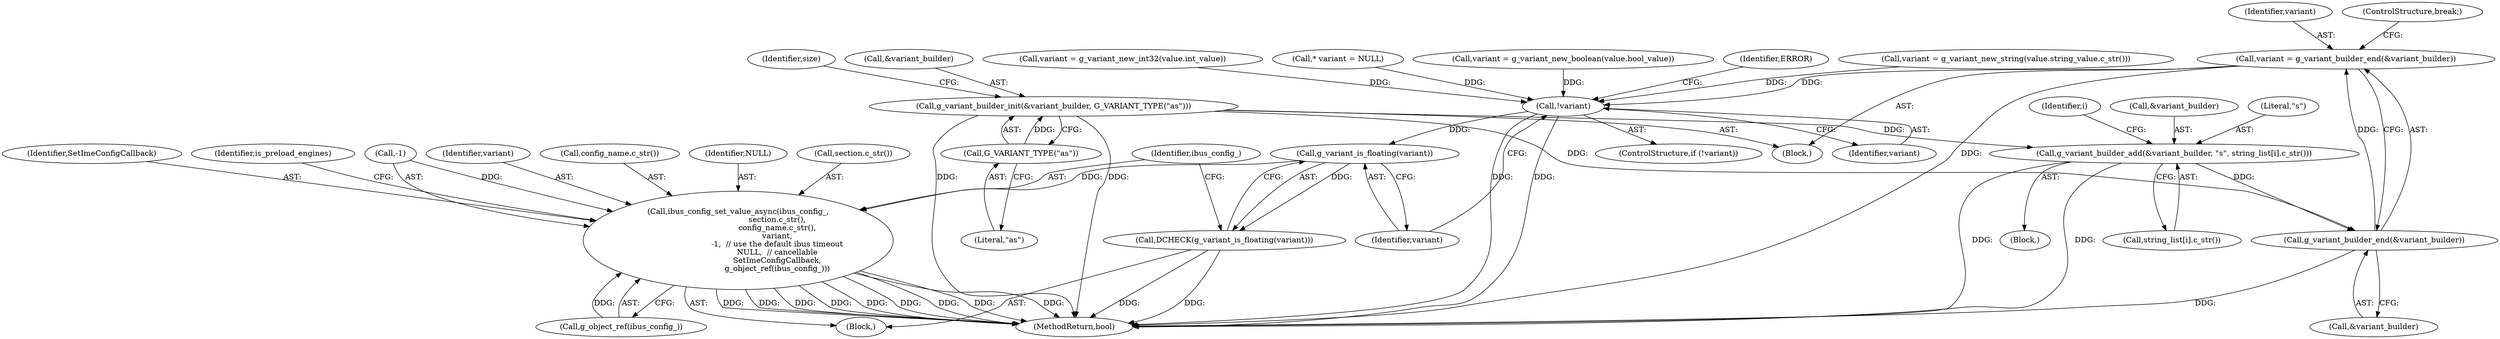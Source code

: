 digraph "0_Chrome_dc7b094a338c6c521f918f478e993f0f74bbea0d_71@pointer" {
"1000216" [label="(Call,variant = g_variant_builder_end(&variant_builder))"];
"1000218" [label="(Call,g_variant_builder_end(&variant_builder))"];
"1000211" [label="(Call,g_variant_builder_add(&variant_builder, \"s\", string_list[i].c_str()))"];
"1000191" [label="(Call,g_variant_builder_init(&variant_builder, G_VARIANT_TYPE(\"as\")))"];
"1000194" [label="(Call,G_VARIANT_TYPE(\"as\"))"];
"1000223" [label="(Call,!variant)"];
"1000233" [label="(Call,g_variant_is_floating(variant))"];
"1000232" [label="(Call,DCHECK(g_variant_is_floating(variant)))"];
"1000235" [label="(Call,ibus_config_set_value_async(ibus_config_,\n                                section.c_str(),\n                                config_name.c_str(),\n                                variant,\n                                -1,  // use the default ibus timeout\n                                NULL,  // cancellable\n                                SetImeConfigCallback,\n                                g_object_ref(ibus_config_)))"];
"1000238" [label="(Call,config_name.c_str())"];
"1000191" [label="(Call,g_variant_builder_init(&variant_builder, G_VARIANT_TYPE(\"as\")))"];
"1000159" [label="(Call,* variant = NULL)"];
"1000210" [label="(Block,)"];
"1000217" [label="(Identifier,variant)"];
"1000239" [label="(Identifier,variant)"];
"1000232" [label="(Call,DCHECK(g_variant_is_floating(variant)))"];
"1000195" [label="(Literal,\"as\")"];
"1000244" [label="(Call,g_object_ref(ibus_config_))"];
"1000234" [label="(Identifier,variant)"];
"1000182" [label="(Call,variant = g_variant_new_boolean(value.bool_value))"];
"1000219" [label="(Call,&variant_builder)"];
"1000194" [label="(Call,G_VARIANT_TYPE(\"as\"))"];
"1000216" [label="(Call,variant = g_variant_builder_end(&variant_builder))"];
"1000223" [label="(Call,!variant)"];
"1000218" [label="(Call,g_variant_builder_end(&variant_builder))"];
"1000198" [label="(Identifier,size)"];
"1000236" [label="(Identifier,ibus_config_)"];
"1000228" [label="(Identifier,ERROR)"];
"1000224" [label="(Identifier,variant)"];
"1000265" [label="(MethodReturn,bool)"];
"1000214" [label="(Literal,\"s\")"];
"1000209" [label="(Identifier,i)"];
"1000221" [label="(ControlStructure,break;)"];
"1000240" [label="(Call,-1)"];
"1000235" [label="(Call,ibus_config_set_value_async(ibus_config_,\n                                section.c_str(),\n                                config_name.c_str(),\n                                variant,\n                                -1,  // use the default ibus timeout\n                                NULL,  // cancellable\n                                SetImeConfigCallback,\n                                g_object_ref(ibus_config_)))"];
"1000192" [label="(Call,&variant_builder)"];
"1000211" [label="(Call,g_variant_builder_add(&variant_builder, \"s\", string_list[i].c_str()))"];
"1000107" [label="(Block,)"];
"1000242" [label="(Identifier,NULL)"];
"1000233" [label="(Call,g_variant_is_floating(variant))"];
"1000237" [label="(Call,section.c_str())"];
"1000215" [label="(Call,string_list[i].c_str())"];
"1000243" [label="(Identifier,SetImeConfigCallback)"];
"1000168" [label="(Call,variant = g_variant_new_string(value.string_value.c_str()))"];
"1000247" [label="(Identifier,is_preload_engines)"];
"1000166" [label="(Block,)"];
"1000222" [label="(ControlStructure,if (!variant))"];
"1000174" [label="(Call,variant = g_variant_new_int32(value.int_value))"];
"1000212" [label="(Call,&variant_builder)"];
"1000216" -> "1000166"  [label="AST: "];
"1000216" -> "1000218"  [label="CFG: "];
"1000217" -> "1000216"  [label="AST: "];
"1000218" -> "1000216"  [label="AST: "];
"1000221" -> "1000216"  [label="CFG: "];
"1000216" -> "1000265"  [label="DDG: "];
"1000218" -> "1000216"  [label="DDG: "];
"1000216" -> "1000223"  [label="DDG: "];
"1000218" -> "1000219"  [label="CFG: "];
"1000219" -> "1000218"  [label="AST: "];
"1000218" -> "1000265"  [label="DDG: "];
"1000211" -> "1000218"  [label="DDG: "];
"1000191" -> "1000218"  [label="DDG: "];
"1000211" -> "1000210"  [label="AST: "];
"1000211" -> "1000215"  [label="CFG: "];
"1000212" -> "1000211"  [label="AST: "];
"1000214" -> "1000211"  [label="AST: "];
"1000215" -> "1000211"  [label="AST: "];
"1000209" -> "1000211"  [label="CFG: "];
"1000211" -> "1000265"  [label="DDG: "];
"1000211" -> "1000265"  [label="DDG: "];
"1000191" -> "1000211"  [label="DDG: "];
"1000191" -> "1000166"  [label="AST: "];
"1000191" -> "1000194"  [label="CFG: "];
"1000192" -> "1000191"  [label="AST: "];
"1000194" -> "1000191"  [label="AST: "];
"1000198" -> "1000191"  [label="CFG: "];
"1000191" -> "1000265"  [label="DDG: "];
"1000191" -> "1000265"  [label="DDG: "];
"1000194" -> "1000191"  [label="DDG: "];
"1000194" -> "1000195"  [label="CFG: "];
"1000195" -> "1000194"  [label="AST: "];
"1000223" -> "1000222"  [label="AST: "];
"1000223" -> "1000224"  [label="CFG: "];
"1000224" -> "1000223"  [label="AST: "];
"1000228" -> "1000223"  [label="CFG: "];
"1000234" -> "1000223"  [label="CFG: "];
"1000223" -> "1000265"  [label="DDG: "];
"1000223" -> "1000265"  [label="DDG: "];
"1000168" -> "1000223"  [label="DDG: "];
"1000182" -> "1000223"  [label="DDG: "];
"1000174" -> "1000223"  [label="DDG: "];
"1000159" -> "1000223"  [label="DDG: "];
"1000223" -> "1000233"  [label="DDG: "];
"1000233" -> "1000232"  [label="AST: "];
"1000233" -> "1000234"  [label="CFG: "];
"1000234" -> "1000233"  [label="AST: "];
"1000232" -> "1000233"  [label="CFG: "];
"1000233" -> "1000232"  [label="DDG: "];
"1000233" -> "1000235"  [label="DDG: "];
"1000232" -> "1000107"  [label="AST: "];
"1000236" -> "1000232"  [label="CFG: "];
"1000232" -> "1000265"  [label="DDG: "];
"1000232" -> "1000265"  [label="DDG: "];
"1000235" -> "1000107"  [label="AST: "];
"1000235" -> "1000244"  [label="CFG: "];
"1000236" -> "1000235"  [label="AST: "];
"1000237" -> "1000235"  [label="AST: "];
"1000238" -> "1000235"  [label="AST: "];
"1000239" -> "1000235"  [label="AST: "];
"1000240" -> "1000235"  [label="AST: "];
"1000242" -> "1000235"  [label="AST: "];
"1000243" -> "1000235"  [label="AST: "];
"1000244" -> "1000235"  [label="AST: "];
"1000247" -> "1000235"  [label="CFG: "];
"1000235" -> "1000265"  [label="DDG: "];
"1000235" -> "1000265"  [label="DDG: "];
"1000235" -> "1000265"  [label="DDG: "];
"1000235" -> "1000265"  [label="DDG: "];
"1000235" -> "1000265"  [label="DDG: "];
"1000235" -> "1000265"  [label="DDG: "];
"1000235" -> "1000265"  [label="DDG: "];
"1000235" -> "1000265"  [label="DDG: "];
"1000235" -> "1000265"  [label="DDG: "];
"1000244" -> "1000235"  [label="DDG: "];
"1000240" -> "1000235"  [label="DDG: "];
}
